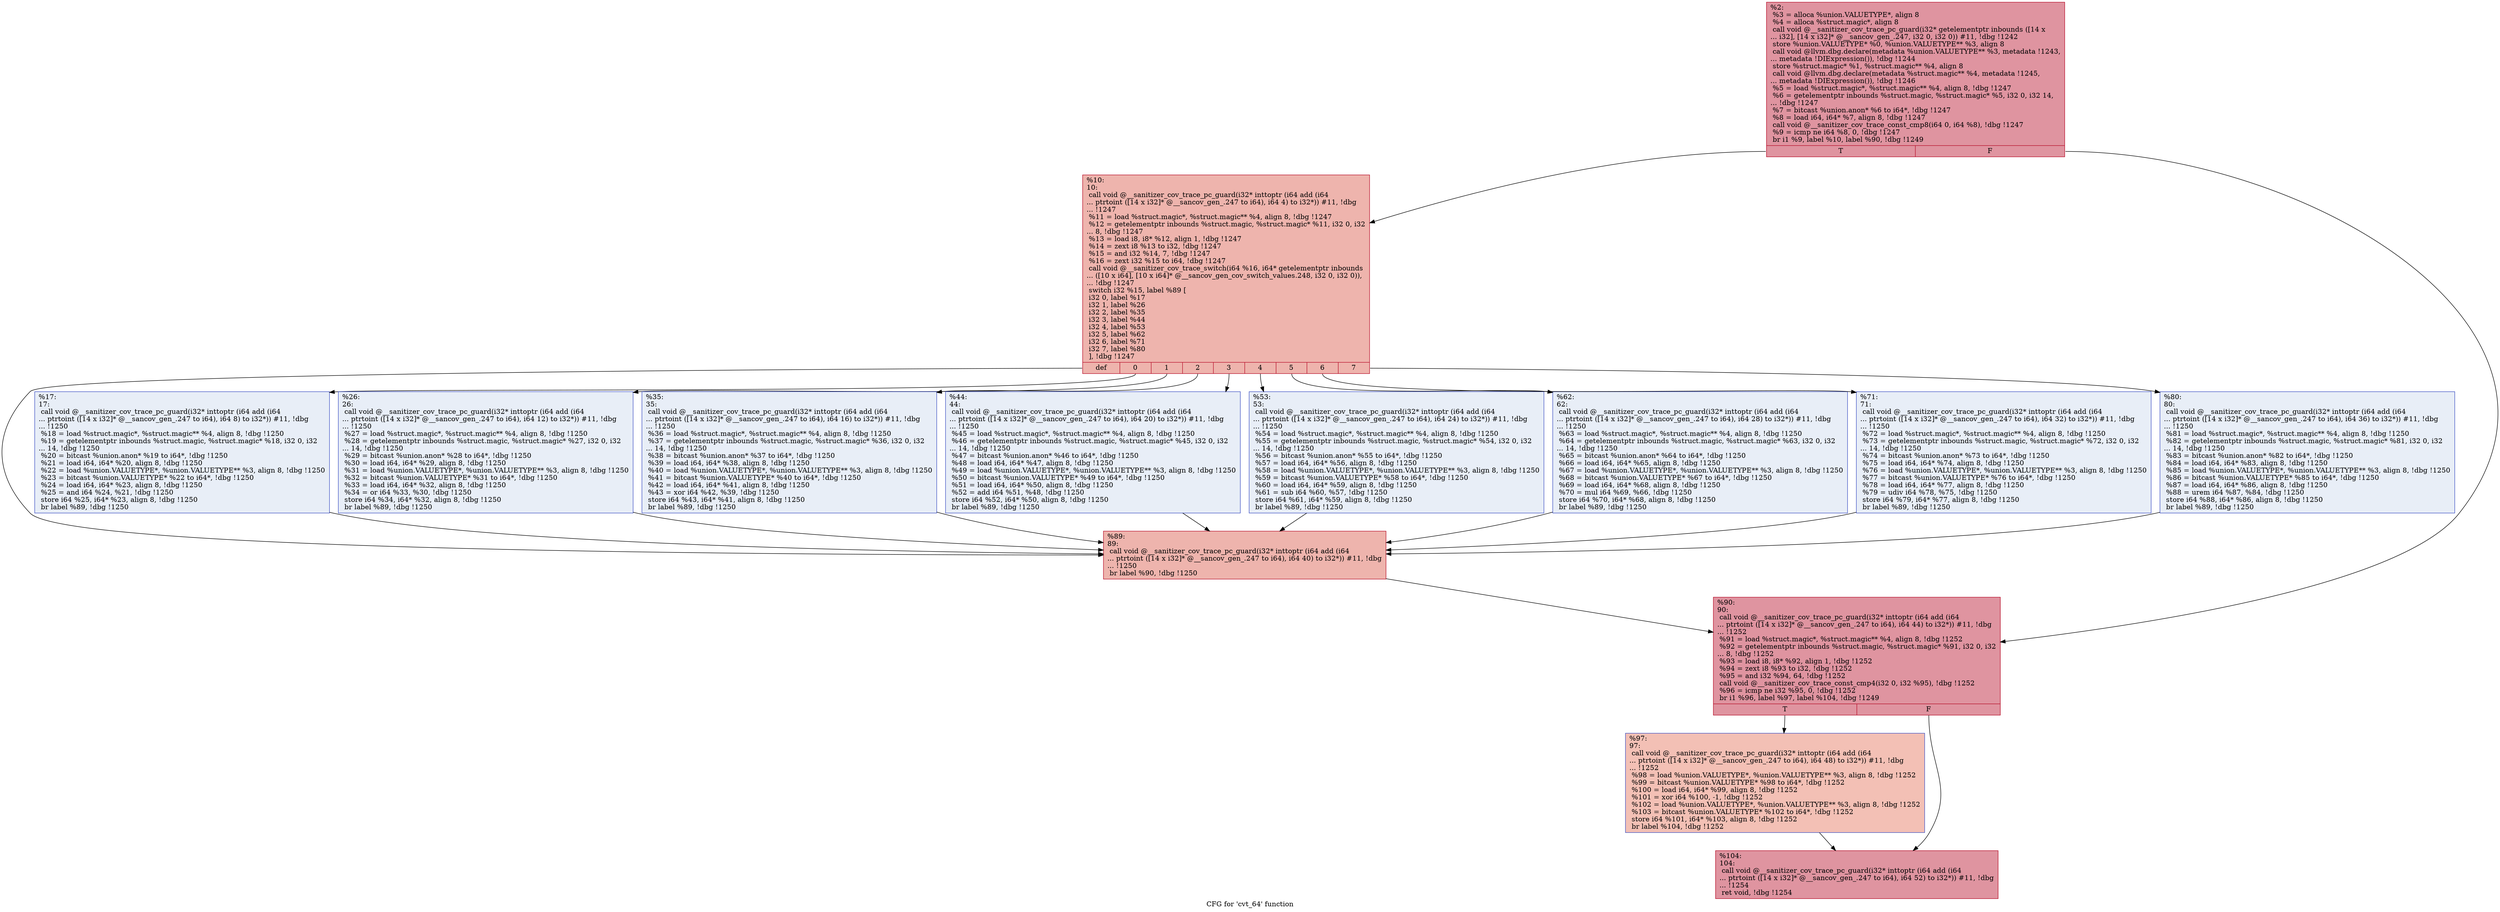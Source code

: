 digraph "CFG for 'cvt_64' function" {
	label="CFG for 'cvt_64' function";

	Node0x563715a09330 [shape=record,color="#b70d28ff", style=filled, fillcolor="#b70d2870",label="{%2:\l  %3 = alloca %union.VALUETYPE*, align 8\l  %4 = alloca %struct.magic*, align 8\l  call void @__sanitizer_cov_trace_pc_guard(i32* getelementptr inbounds ([14 x\l... i32], [14 x i32]* @__sancov_gen_.247, i32 0, i32 0)) #11, !dbg !1242\l  store %union.VALUETYPE* %0, %union.VALUETYPE** %3, align 8\l  call void @llvm.dbg.declare(metadata %union.VALUETYPE** %3, metadata !1243,\l... metadata !DIExpression()), !dbg !1244\l  store %struct.magic* %1, %struct.magic** %4, align 8\l  call void @llvm.dbg.declare(metadata %struct.magic** %4, metadata !1245,\l... metadata !DIExpression()), !dbg !1246\l  %5 = load %struct.magic*, %struct.magic** %4, align 8, !dbg !1247\l  %6 = getelementptr inbounds %struct.magic, %struct.magic* %5, i32 0, i32 14,\l... !dbg !1247\l  %7 = bitcast %union.anon* %6 to i64*, !dbg !1247\l  %8 = load i64, i64* %7, align 8, !dbg !1247\l  call void @__sanitizer_cov_trace_const_cmp8(i64 0, i64 %8), !dbg !1247\l  %9 = icmp ne i64 %8, 0, !dbg !1247\l  br i1 %9, label %10, label %90, !dbg !1249\l|{<s0>T|<s1>F}}"];
	Node0x563715a09330:s0 -> Node0x563715a093e0;
	Node0x563715a09330:s1 -> Node0x563715a09700;
	Node0x563715a093e0 [shape=record,color="#b70d28ff", style=filled, fillcolor="#d8564670",label="{%10:\l10:                                               \l  call void @__sanitizer_cov_trace_pc_guard(i32* inttoptr (i64 add (i64\l... ptrtoint ([14 x i32]* @__sancov_gen_.247 to i64), i64 4) to i32*)) #11, !dbg\l... !1247\l  %11 = load %struct.magic*, %struct.magic** %4, align 8, !dbg !1247\l  %12 = getelementptr inbounds %struct.magic, %struct.magic* %11, i32 0, i32\l... 8, !dbg !1247\l  %13 = load i8, i8* %12, align 1, !dbg !1247\l  %14 = zext i8 %13 to i32, !dbg !1247\l  %15 = and i32 %14, 7, !dbg !1247\l  %16 = zext i32 %15 to i64, !dbg !1247\l  call void @__sanitizer_cov_trace_switch(i64 %16, i64* getelementptr inbounds\l... ([10 x i64], [10 x i64]* @__sancov_gen_cov_switch_values.248, i32 0, i32 0)),\l... !dbg !1247\l  switch i32 %15, label %89 [\l    i32 0, label %17\l    i32 1, label %26\l    i32 2, label %35\l    i32 3, label %44\l    i32 4, label %53\l    i32 5, label %62\l    i32 6, label %71\l    i32 7, label %80\l  ], !dbg !1247\l|{<s0>def|<s1>0|<s2>1|<s3>2|<s4>3|<s5>4|<s6>5|<s7>6|<s8>7}}"];
	Node0x563715a093e0:s0 -> Node0x563715a096b0;
	Node0x563715a093e0:s1 -> Node0x563715a09430;
	Node0x563715a093e0:s2 -> Node0x563715a09480;
	Node0x563715a093e0:s3 -> Node0x563715a094d0;
	Node0x563715a093e0:s4 -> Node0x563715a09520;
	Node0x563715a093e0:s5 -> Node0x563715a09570;
	Node0x563715a093e0:s6 -> Node0x563715a095c0;
	Node0x563715a093e0:s7 -> Node0x563715a09610;
	Node0x563715a093e0:s8 -> Node0x563715a09660;
	Node0x563715a09430 [shape=record,color="#3d50c3ff", style=filled, fillcolor="#cbd8ee70",label="{%17:\l17:                                               \l  call void @__sanitizer_cov_trace_pc_guard(i32* inttoptr (i64 add (i64\l... ptrtoint ([14 x i32]* @__sancov_gen_.247 to i64), i64 8) to i32*)) #11, !dbg\l... !1250\l  %18 = load %struct.magic*, %struct.magic** %4, align 8, !dbg !1250\l  %19 = getelementptr inbounds %struct.magic, %struct.magic* %18, i32 0, i32\l... 14, !dbg !1250\l  %20 = bitcast %union.anon* %19 to i64*, !dbg !1250\l  %21 = load i64, i64* %20, align 8, !dbg !1250\l  %22 = load %union.VALUETYPE*, %union.VALUETYPE** %3, align 8, !dbg !1250\l  %23 = bitcast %union.VALUETYPE* %22 to i64*, !dbg !1250\l  %24 = load i64, i64* %23, align 8, !dbg !1250\l  %25 = and i64 %24, %21, !dbg !1250\l  store i64 %25, i64* %23, align 8, !dbg !1250\l  br label %89, !dbg !1250\l}"];
	Node0x563715a09430 -> Node0x563715a096b0;
	Node0x563715a09480 [shape=record,color="#3d50c3ff", style=filled, fillcolor="#cbd8ee70",label="{%26:\l26:                                               \l  call void @__sanitizer_cov_trace_pc_guard(i32* inttoptr (i64 add (i64\l... ptrtoint ([14 x i32]* @__sancov_gen_.247 to i64), i64 12) to i32*)) #11, !dbg\l... !1250\l  %27 = load %struct.magic*, %struct.magic** %4, align 8, !dbg !1250\l  %28 = getelementptr inbounds %struct.magic, %struct.magic* %27, i32 0, i32\l... 14, !dbg !1250\l  %29 = bitcast %union.anon* %28 to i64*, !dbg !1250\l  %30 = load i64, i64* %29, align 8, !dbg !1250\l  %31 = load %union.VALUETYPE*, %union.VALUETYPE** %3, align 8, !dbg !1250\l  %32 = bitcast %union.VALUETYPE* %31 to i64*, !dbg !1250\l  %33 = load i64, i64* %32, align 8, !dbg !1250\l  %34 = or i64 %33, %30, !dbg !1250\l  store i64 %34, i64* %32, align 8, !dbg !1250\l  br label %89, !dbg !1250\l}"];
	Node0x563715a09480 -> Node0x563715a096b0;
	Node0x563715a094d0 [shape=record,color="#3d50c3ff", style=filled, fillcolor="#cbd8ee70",label="{%35:\l35:                                               \l  call void @__sanitizer_cov_trace_pc_guard(i32* inttoptr (i64 add (i64\l... ptrtoint ([14 x i32]* @__sancov_gen_.247 to i64), i64 16) to i32*)) #11, !dbg\l... !1250\l  %36 = load %struct.magic*, %struct.magic** %4, align 8, !dbg !1250\l  %37 = getelementptr inbounds %struct.magic, %struct.magic* %36, i32 0, i32\l... 14, !dbg !1250\l  %38 = bitcast %union.anon* %37 to i64*, !dbg !1250\l  %39 = load i64, i64* %38, align 8, !dbg !1250\l  %40 = load %union.VALUETYPE*, %union.VALUETYPE** %3, align 8, !dbg !1250\l  %41 = bitcast %union.VALUETYPE* %40 to i64*, !dbg !1250\l  %42 = load i64, i64* %41, align 8, !dbg !1250\l  %43 = xor i64 %42, %39, !dbg !1250\l  store i64 %43, i64* %41, align 8, !dbg !1250\l  br label %89, !dbg !1250\l}"];
	Node0x563715a094d0 -> Node0x563715a096b0;
	Node0x563715a09520 [shape=record,color="#3d50c3ff", style=filled, fillcolor="#cbd8ee70",label="{%44:\l44:                                               \l  call void @__sanitizer_cov_trace_pc_guard(i32* inttoptr (i64 add (i64\l... ptrtoint ([14 x i32]* @__sancov_gen_.247 to i64), i64 20) to i32*)) #11, !dbg\l... !1250\l  %45 = load %struct.magic*, %struct.magic** %4, align 8, !dbg !1250\l  %46 = getelementptr inbounds %struct.magic, %struct.magic* %45, i32 0, i32\l... 14, !dbg !1250\l  %47 = bitcast %union.anon* %46 to i64*, !dbg !1250\l  %48 = load i64, i64* %47, align 8, !dbg !1250\l  %49 = load %union.VALUETYPE*, %union.VALUETYPE** %3, align 8, !dbg !1250\l  %50 = bitcast %union.VALUETYPE* %49 to i64*, !dbg !1250\l  %51 = load i64, i64* %50, align 8, !dbg !1250\l  %52 = add i64 %51, %48, !dbg !1250\l  store i64 %52, i64* %50, align 8, !dbg !1250\l  br label %89, !dbg !1250\l}"];
	Node0x563715a09520 -> Node0x563715a096b0;
	Node0x563715a09570 [shape=record,color="#3d50c3ff", style=filled, fillcolor="#cbd8ee70",label="{%53:\l53:                                               \l  call void @__sanitizer_cov_trace_pc_guard(i32* inttoptr (i64 add (i64\l... ptrtoint ([14 x i32]* @__sancov_gen_.247 to i64), i64 24) to i32*)) #11, !dbg\l... !1250\l  %54 = load %struct.magic*, %struct.magic** %4, align 8, !dbg !1250\l  %55 = getelementptr inbounds %struct.magic, %struct.magic* %54, i32 0, i32\l... 14, !dbg !1250\l  %56 = bitcast %union.anon* %55 to i64*, !dbg !1250\l  %57 = load i64, i64* %56, align 8, !dbg !1250\l  %58 = load %union.VALUETYPE*, %union.VALUETYPE** %3, align 8, !dbg !1250\l  %59 = bitcast %union.VALUETYPE* %58 to i64*, !dbg !1250\l  %60 = load i64, i64* %59, align 8, !dbg !1250\l  %61 = sub i64 %60, %57, !dbg !1250\l  store i64 %61, i64* %59, align 8, !dbg !1250\l  br label %89, !dbg !1250\l}"];
	Node0x563715a09570 -> Node0x563715a096b0;
	Node0x563715a095c0 [shape=record,color="#3d50c3ff", style=filled, fillcolor="#cbd8ee70",label="{%62:\l62:                                               \l  call void @__sanitizer_cov_trace_pc_guard(i32* inttoptr (i64 add (i64\l... ptrtoint ([14 x i32]* @__sancov_gen_.247 to i64), i64 28) to i32*)) #11, !dbg\l... !1250\l  %63 = load %struct.magic*, %struct.magic** %4, align 8, !dbg !1250\l  %64 = getelementptr inbounds %struct.magic, %struct.magic* %63, i32 0, i32\l... 14, !dbg !1250\l  %65 = bitcast %union.anon* %64 to i64*, !dbg !1250\l  %66 = load i64, i64* %65, align 8, !dbg !1250\l  %67 = load %union.VALUETYPE*, %union.VALUETYPE** %3, align 8, !dbg !1250\l  %68 = bitcast %union.VALUETYPE* %67 to i64*, !dbg !1250\l  %69 = load i64, i64* %68, align 8, !dbg !1250\l  %70 = mul i64 %69, %66, !dbg !1250\l  store i64 %70, i64* %68, align 8, !dbg !1250\l  br label %89, !dbg !1250\l}"];
	Node0x563715a095c0 -> Node0x563715a096b0;
	Node0x563715a09610 [shape=record,color="#3d50c3ff", style=filled, fillcolor="#cbd8ee70",label="{%71:\l71:                                               \l  call void @__sanitizer_cov_trace_pc_guard(i32* inttoptr (i64 add (i64\l... ptrtoint ([14 x i32]* @__sancov_gen_.247 to i64), i64 32) to i32*)) #11, !dbg\l... !1250\l  %72 = load %struct.magic*, %struct.magic** %4, align 8, !dbg !1250\l  %73 = getelementptr inbounds %struct.magic, %struct.magic* %72, i32 0, i32\l... 14, !dbg !1250\l  %74 = bitcast %union.anon* %73 to i64*, !dbg !1250\l  %75 = load i64, i64* %74, align 8, !dbg !1250\l  %76 = load %union.VALUETYPE*, %union.VALUETYPE** %3, align 8, !dbg !1250\l  %77 = bitcast %union.VALUETYPE* %76 to i64*, !dbg !1250\l  %78 = load i64, i64* %77, align 8, !dbg !1250\l  %79 = udiv i64 %78, %75, !dbg !1250\l  store i64 %79, i64* %77, align 8, !dbg !1250\l  br label %89, !dbg !1250\l}"];
	Node0x563715a09610 -> Node0x563715a096b0;
	Node0x563715a09660 [shape=record,color="#3d50c3ff", style=filled, fillcolor="#cbd8ee70",label="{%80:\l80:                                               \l  call void @__sanitizer_cov_trace_pc_guard(i32* inttoptr (i64 add (i64\l... ptrtoint ([14 x i32]* @__sancov_gen_.247 to i64), i64 36) to i32*)) #11, !dbg\l... !1250\l  %81 = load %struct.magic*, %struct.magic** %4, align 8, !dbg !1250\l  %82 = getelementptr inbounds %struct.magic, %struct.magic* %81, i32 0, i32\l... 14, !dbg !1250\l  %83 = bitcast %union.anon* %82 to i64*, !dbg !1250\l  %84 = load i64, i64* %83, align 8, !dbg !1250\l  %85 = load %union.VALUETYPE*, %union.VALUETYPE** %3, align 8, !dbg !1250\l  %86 = bitcast %union.VALUETYPE* %85 to i64*, !dbg !1250\l  %87 = load i64, i64* %86, align 8, !dbg !1250\l  %88 = urem i64 %87, %84, !dbg !1250\l  store i64 %88, i64* %86, align 8, !dbg !1250\l  br label %89, !dbg !1250\l}"];
	Node0x563715a09660 -> Node0x563715a096b0;
	Node0x563715a096b0 [shape=record,color="#b70d28ff", style=filled, fillcolor="#d8564670",label="{%89:\l89:                                               \l  call void @__sanitizer_cov_trace_pc_guard(i32* inttoptr (i64 add (i64\l... ptrtoint ([14 x i32]* @__sancov_gen_.247 to i64), i64 40) to i32*)) #11, !dbg\l... !1250\l  br label %90, !dbg !1250\l}"];
	Node0x563715a096b0 -> Node0x563715a09700;
	Node0x563715a09700 [shape=record,color="#b70d28ff", style=filled, fillcolor="#b70d2870",label="{%90:\l90:                                               \l  call void @__sanitizer_cov_trace_pc_guard(i32* inttoptr (i64 add (i64\l... ptrtoint ([14 x i32]* @__sancov_gen_.247 to i64), i64 44) to i32*)) #11, !dbg\l... !1252\l  %91 = load %struct.magic*, %struct.magic** %4, align 8, !dbg !1252\l  %92 = getelementptr inbounds %struct.magic, %struct.magic* %91, i32 0, i32\l... 8, !dbg !1252\l  %93 = load i8, i8* %92, align 1, !dbg !1252\l  %94 = zext i8 %93 to i32, !dbg !1252\l  %95 = and i32 %94, 64, !dbg !1252\l  call void @__sanitizer_cov_trace_const_cmp4(i32 0, i32 %95), !dbg !1252\l  %96 = icmp ne i32 %95, 0, !dbg !1252\l  br i1 %96, label %97, label %104, !dbg !1249\l|{<s0>T|<s1>F}}"];
	Node0x563715a09700:s0 -> Node0x563715a09750;
	Node0x563715a09700:s1 -> Node0x563715a097a0;
	Node0x563715a09750 [shape=record,color="#3d50c3ff", style=filled, fillcolor="#e5705870",label="{%97:\l97:                                               \l  call void @__sanitizer_cov_trace_pc_guard(i32* inttoptr (i64 add (i64\l... ptrtoint ([14 x i32]* @__sancov_gen_.247 to i64), i64 48) to i32*)) #11, !dbg\l... !1252\l  %98 = load %union.VALUETYPE*, %union.VALUETYPE** %3, align 8, !dbg !1252\l  %99 = bitcast %union.VALUETYPE* %98 to i64*, !dbg !1252\l  %100 = load i64, i64* %99, align 8, !dbg !1252\l  %101 = xor i64 %100, -1, !dbg !1252\l  %102 = load %union.VALUETYPE*, %union.VALUETYPE** %3, align 8, !dbg !1252\l  %103 = bitcast %union.VALUETYPE* %102 to i64*, !dbg !1252\l  store i64 %101, i64* %103, align 8, !dbg !1252\l  br label %104, !dbg !1252\l}"];
	Node0x563715a09750 -> Node0x563715a097a0;
	Node0x563715a097a0 [shape=record,color="#b70d28ff", style=filled, fillcolor="#b70d2870",label="{%104:\l104:                                              \l  call void @__sanitizer_cov_trace_pc_guard(i32* inttoptr (i64 add (i64\l... ptrtoint ([14 x i32]* @__sancov_gen_.247 to i64), i64 52) to i32*)) #11, !dbg\l... !1254\l  ret void, !dbg !1254\l}"];
}
